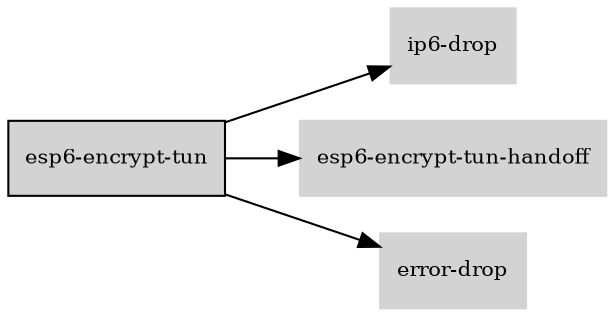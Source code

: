 digraph "esp6_encrypt_tun_subgraph" {
  rankdir=LR;
  node [shape=box, style=filled, fontsize=10, color=lightgray, fontcolor=black, fillcolor=lightgray];
  "esp6-encrypt-tun" [color=black, fontcolor=black, fillcolor=lightgray];
  edge [fontsize=8];
  "esp6-encrypt-tun" -> "ip6-drop";
  "esp6-encrypt-tun" -> "esp6-encrypt-tun-handoff";
  "esp6-encrypt-tun" -> "error-drop";
}
